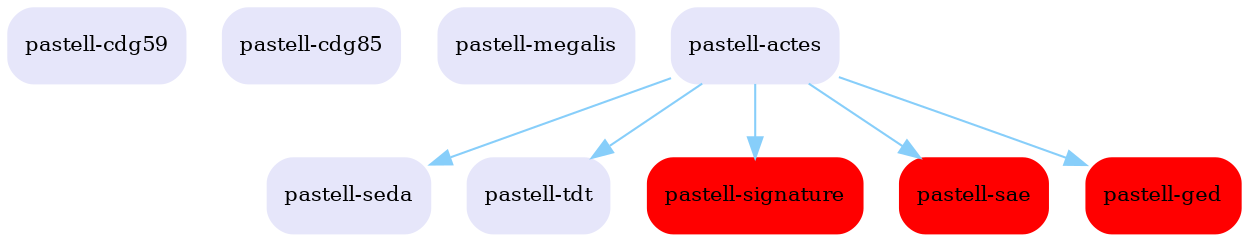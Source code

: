digraph G {
edge [color=lightskyblue,arrowsize=1];
node [color=lavender,fontsize = "10",shape=box,style="rounded,filled"];
pastell_cdg59[label="pastell-cdg59"];
pastell_cdg85[label="pastell-cdg85"];
pastell_megalis[label="pastell-megalis"];
pastell_actes[label="pastell-actes"];
pastell_actes->pastell_seda;
pastell_seda[label="pastell-seda"];
pastell_actes->pastell_tdt;
pastell_tdt[label="pastell-tdt"];
pastell_actes->pastell_signature;
pastell_signature[label="pastell-signature", color = red];
pastell_actes->pastell_sae;
pastell_sae[label="pastell-sae", color = red];
pastell_actes->pastell_ged;
pastell_ged[label="pastell-ged", color = red];
pastell_seda[label="pastell-seda"];
pastell_tdt[label="pastell-tdt"];
}